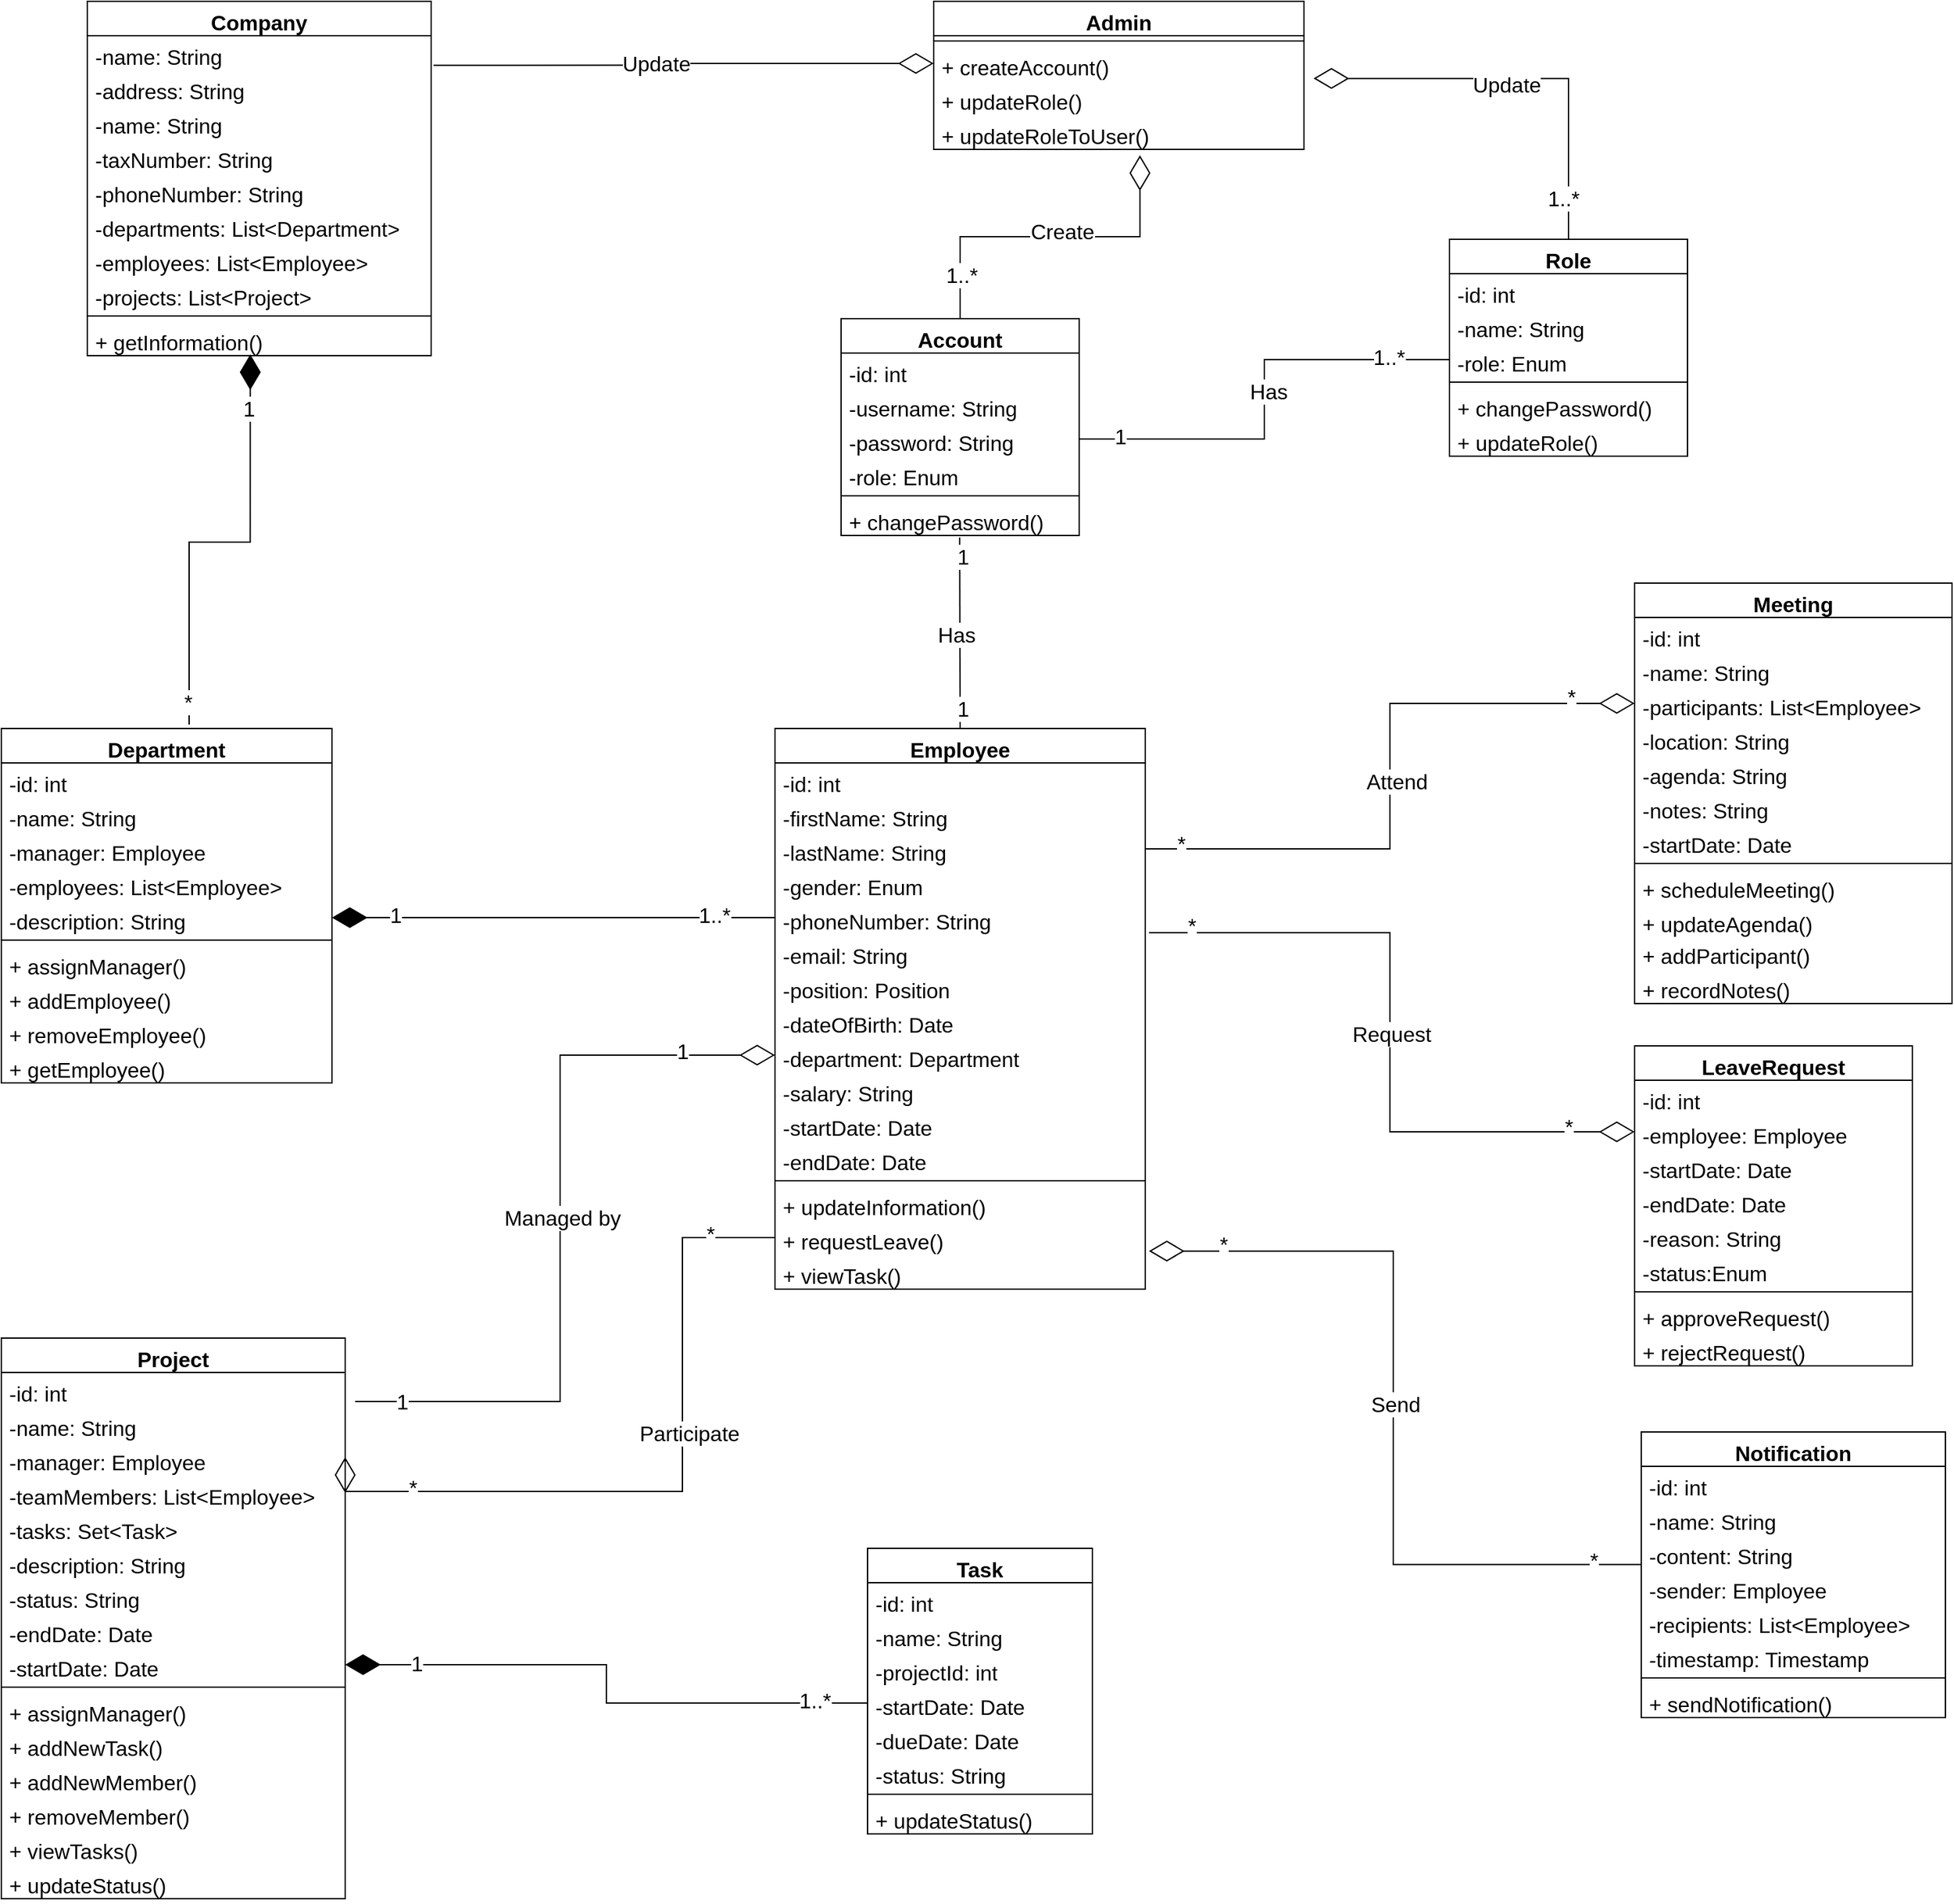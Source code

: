 <mxfile version="21.6.7" type="github">
  <diagram name="Page-1" id="ad52d381-51e7-2e0d-a935-2d0ddd2fd229">
    <mxGraphModel dx="1750" dy="3608" grid="1" gridSize="10" guides="1" tooltips="1" connect="1" arrows="1" fold="1" page="1" pageScale="1" pageWidth="1100" pageHeight="850" background="none" math="0" shadow="0">
      <root>
        <mxCell id="0" />
        <mxCell id="1" parent="0" />
        <mxCell id="5BiHEe_unOmntPOv5Vft-13" value="Company" style="swimlane;fontStyle=1;align=center;verticalAlign=top;childLayout=stackLayout;horizontal=1;startSize=26;horizontalStack=0;resizeParent=1;resizeParentMax=0;resizeLast=0;collapsible=1;marginBottom=0;whiteSpace=wrap;html=1;fontSize=16;" parent="1" vertex="1">
          <mxGeometry x="990" y="-1860" width="260" height="268" as="geometry" />
        </mxCell>
        <mxCell id="5BiHEe_unOmntPOv5Vft-18" value="-name: String" style="text;strokeColor=none;fillColor=none;align=left;verticalAlign=top;spacingLeft=4;spacingRight=4;overflow=hidden;rotatable=0;points=[[0,0.5],[1,0.5]];portConstraint=eastwest;whiteSpace=wrap;html=1;fontSize=16;" parent="5BiHEe_unOmntPOv5Vft-13" vertex="1">
          <mxGeometry y="26" width="260" height="26" as="geometry" />
        </mxCell>
        <mxCell id="5BiHEe_unOmntPOv5Vft-14" value="-address: String" style="text;strokeColor=none;fillColor=none;align=left;verticalAlign=top;spacingLeft=4;spacingRight=4;overflow=hidden;rotatable=0;points=[[0,0.5],[1,0.5]];portConstraint=eastwest;whiteSpace=wrap;html=1;fontSize=16;" parent="5BiHEe_unOmntPOv5Vft-13" vertex="1">
          <mxGeometry y="52" width="260" height="26" as="geometry" />
        </mxCell>
        <mxCell id="5BiHEe_unOmntPOv5Vft-17" value="-name: String" style="text;strokeColor=none;fillColor=none;align=left;verticalAlign=top;spacingLeft=4;spacingRight=4;overflow=hidden;rotatable=0;points=[[0,0.5],[1,0.5]];portConstraint=eastwest;whiteSpace=wrap;html=1;fontSize=16;" parent="5BiHEe_unOmntPOv5Vft-13" vertex="1">
          <mxGeometry y="78" width="260" height="26" as="geometry" />
        </mxCell>
        <mxCell id="5BiHEe_unOmntPOv5Vft-45" value="-taxNumber:&amp;nbsp;String" style="text;strokeColor=none;fillColor=none;align=left;verticalAlign=top;spacingLeft=4;spacingRight=4;overflow=hidden;rotatable=0;points=[[0,0.5],[1,0.5]];portConstraint=eastwest;whiteSpace=wrap;html=1;fontSize=16;" parent="5BiHEe_unOmntPOv5Vft-13" vertex="1">
          <mxGeometry y="104" width="260" height="26" as="geometry" />
        </mxCell>
        <mxCell id="5BiHEe_unOmntPOv5Vft-44" value="-phoneNumber: String" style="text;strokeColor=none;fillColor=none;align=left;verticalAlign=top;spacingLeft=4;spacingRight=4;overflow=hidden;rotatable=0;points=[[0,0.5],[1,0.5]];portConstraint=eastwest;whiteSpace=wrap;html=1;fontSize=16;" parent="5BiHEe_unOmntPOv5Vft-13" vertex="1">
          <mxGeometry y="130" width="260" height="26" as="geometry" />
        </mxCell>
        <mxCell id="5BiHEe_unOmntPOv5Vft-46" value="-departments: List&amp;lt;Department&amp;gt;" style="text;strokeColor=none;fillColor=none;align=left;verticalAlign=top;spacingLeft=4;spacingRight=4;overflow=hidden;rotatable=0;points=[[0,0.5],[1,0.5]];portConstraint=eastwest;whiteSpace=wrap;html=1;fontSize=16;" parent="5BiHEe_unOmntPOv5Vft-13" vertex="1">
          <mxGeometry y="156" width="260" height="26" as="geometry" />
        </mxCell>
        <mxCell id="5BiHEe_unOmntPOv5Vft-47" value="-employees: List&amp;lt;Employee&amp;gt;" style="text;strokeColor=none;fillColor=none;align=left;verticalAlign=top;spacingLeft=4;spacingRight=4;overflow=hidden;rotatable=0;points=[[0,0.5],[1,0.5]];portConstraint=eastwest;whiteSpace=wrap;html=1;fontSize=16;" parent="5BiHEe_unOmntPOv5Vft-13" vertex="1">
          <mxGeometry y="182" width="260" height="26" as="geometry" />
        </mxCell>
        <mxCell id="5BiHEe_unOmntPOv5Vft-152" value="-projects: List&amp;lt;Project&amp;gt;" style="text;strokeColor=none;fillColor=none;align=left;verticalAlign=top;spacingLeft=4;spacingRight=4;overflow=hidden;rotatable=0;points=[[0,0.5],[1,0.5]];portConstraint=eastwest;whiteSpace=wrap;html=1;fontSize=16;" parent="5BiHEe_unOmntPOv5Vft-13" vertex="1">
          <mxGeometry y="208" width="260" height="26" as="geometry" />
        </mxCell>
        <mxCell id="5BiHEe_unOmntPOv5Vft-15" value="" style="line;strokeWidth=1;fillColor=none;align=left;verticalAlign=middle;spacingTop=-1;spacingLeft=3;spacingRight=3;rotatable=0;labelPosition=right;points=[];portConstraint=eastwest;strokeColor=inherit;fontSize=16;" parent="5BiHEe_unOmntPOv5Vft-13" vertex="1">
          <mxGeometry y="234" width="260" height="8" as="geometry" />
        </mxCell>
        <mxCell id="5BiHEe_unOmntPOv5Vft-16" value="+ getInformation()" style="text;strokeColor=none;fillColor=none;align=left;verticalAlign=top;spacingLeft=4;spacingRight=4;overflow=hidden;rotatable=0;points=[[0,0.5],[1,0.5]];portConstraint=eastwest;whiteSpace=wrap;html=1;fontSize=16;" parent="5BiHEe_unOmntPOv5Vft-13" vertex="1">
          <mxGeometry y="242" width="260" height="26" as="geometry" />
        </mxCell>
        <mxCell id="5BiHEe_unOmntPOv5Vft-20" value="Account" style="swimlane;fontStyle=1;align=center;verticalAlign=top;childLayout=stackLayout;horizontal=1;startSize=26;horizontalStack=0;resizeParent=1;resizeParentMax=0;resizeLast=0;collapsible=1;marginBottom=0;whiteSpace=wrap;html=1;fontSize=16;" parent="1" vertex="1">
          <mxGeometry x="1560" y="-1620" width="180" height="164" as="geometry" />
        </mxCell>
        <mxCell id="5BiHEe_unOmntPOv5Vft-21" value="-id: int" style="text;strokeColor=none;fillColor=none;align=left;verticalAlign=top;spacingLeft=4;spacingRight=4;overflow=hidden;rotatable=0;points=[[0,0.5],[1,0.5]];portConstraint=eastwest;whiteSpace=wrap;html=1;fontSize=16;" parent="5BiHEe_unOmntPOv5Vft-20" vertex="1">
          <mxGeometry y="26" width="180" height="26" as="geometry" />
        </mxCell>
        <mxCell id="5BiHEe_unOmntPOv5Vft-22" value="-username: String" style="text;strokeColor=none;fillColor=none;align=left;verticalAlign=top;spacingLeft=4;spacingRight=4;overflow=hidden;rotatable=0;points=[[0,0.5],[1,0.5]];portConstraint=eastwest;whiteSpace=wrap;html=1;fontSize=16;" parent="5BiHEe_unOmntPOv5Vft-20" vertex="1">
          <mxGeometry y="52" width="180" height="26" as="geometry" />
        </mxCell>
        <mxCell id="5BiHEe_unOmntPOv5Vft-26" value="-password: String" style="text;strokeColor=none;fillColor=none;align=left;verticalAlign=top;spacingLeft=4;spacingRight=4;overflow=hidden;rotatable=0;points=[[0,0.5],[1,0.5]];portConstraint=eastwest;whiteSpace=wrap;html=1;fontSize=16;" parent="5BiHEe_unOmntPOv5Vft-20" vertex="1">
          <mxGeometry y="78" width="180" height="26" as="geometry" />
        </mxCell>
        <mxCell id="5BiHEe_unOmntPOv5Vft-69" value="-role: Enum" style="text;strokeColor=none;fillColor=none;align=left;verticalAlign=top;spacingLeft=4;spacingRight=4;overflow=hidden;rotatable=0;points=[[0,0.5],[1,0.5]];portConstraint=eastwest;whiteSpace=wrap;html=1;fontSize=16;" parent="5BiHEe_unOmntPOv5Vft-20" vertex="1">
          <mxGeometry y="104" width="180" height="26" as="geometry" />
        </mxCell>
        <mxCell id="5BiHEe_unOmntPOv5Vft-23" value="" style="line;strokeWidth=1;fillColor=none;align=left;verticalAlign=middle;spacingTop=-1;spacingLeft=3;spacingRight=3;rotatable=0;labelPosition=right;points=[];portConstraint=eastwest;strokeColor=inherit;fontSize=16;" parent="5BiHEe_unOmntPOv5Vft-20" vertex="1">
          <mxGeometry y="130" width="180" height="8" as="geometry" />
        </mxCell>
        <mxCell id="5BiHEe_unOmntPOv5Vft-24" value="+ changePassword()" style="text;strokeColor=none;fillColor=none;align=left;verticalAlign=top;spacingLeft=4;spacingRight=4;overflow=hidden;rotatable=0;points=[[0,0.5],[1,0.5]];portConstraint=eastwest;whiteSpace=wrap;html=1;fontSize=16;" parent="5BiHEe_unOmntPOv5Vft-20" vertex="1">
          <mxGeometry y="138" width="180" height="26" as="geometry" />
        </mxCell>
        <mxCell id="5BiHEe_unOmntPOv5Vft-27" value="Employee" style="swimlane;fontStyle=1;align=center;verticalAlign=top;childLayout=stackLayout;horizontal=1;startSize=26;horizontalStack=0;resizeParent=1;resizeParentMax=0;resizeLast=0;collapsible=1;marginBottom=0;whiteSpace=wrap;html=1;fontSize=16;" parent="1" vertex="1">
          <mxGeometry x="1510" y="-1310" width="280" height="424" as="geometry">
            <mxRectangle x="510" y="110" width="120" height="30" as="alternateBounds" />
          </mxGeometry>
        </mxCell>
        <mxCell id="5BiHEe_unOmntPOv5Vft-28" value="-id: int" style="text;strokeColor=none;fillColor=none;align=left;verticalAlign=top;spacingLeft=4;spacingRight=4;overflow=hidden;rotatable=0;points=[[0,0.5],[1,0.5]];portConstraint=eastwest;whiteSpace=wrap;html=1;fontSize=16;" parent="5BiHEe_unOmntPOv5Vft-27" vertex="1">
          <mxGeometry y="26" width="280" height="26" as="geometry" />
        </mxCell>
        <mxCell id="5BiHEe_unOmntPOv5Vft-29" value="-firstName: String" style="text;strokeColor=none;fillColor=none;align=left;verticalAlign=top;spacingLeft=4;spacingRight=4;overflow=hidden;rotatable=0;points=[[0,0.5],[1,0.5]];portConstraint=eastwest;whiteSpace=wrap;html=1;fontSize=16;" parent="5BiHEe_unOmntPOv5Vft-27" vertex="1">
          <mxGeometry y="52" width="280" height="26" as="geometry" />
        </mxCell>
        <mxCell id="5BiHEe_unOmntPOv5Vft-34" value="-lastName: String" style="text;strokeColor=none;fillColor=none;align=left;verticalAlign=top;spacingLeft=4;spacingRight=4;overflow=hidden;rotatable=0;points=[[0,0.5],[1,0.5]];portConstraint=eastwest;whiteSpace=wrap;html=1;fontSize=16;" parent="5BiHEe_unOmntPOv5Vft-27" vertex="1">
          <mxGeometry y="78" width="280" height="26" as="geometry" />
        </mxCell>
        <mxCell id="5BiHEe_unOmntPOv5Vft-43" value="-gender: Enum" style="text;strokeColor=none;fillColor=none;align=left;verticalAlign=top;spacingLeft=4;spacingRight=4;overflow=hidden;rotatable=0;points=[[0,0.5],[1,0.5]];portConstraint=eastwest;whiteSpace=wrap;html=1;fontSize=16;" parent="5BiHEe_unOmntPOv5Vft-27" vertex="1">
          <mxGeometry y="104" width="280" height="26" as="geometry" />
        </mxCell>
        <mxCell id="5BiHEe_unOmntPOv5Vft-36" value="-phoneNumber: String" style="text;strokeColor=none;fillColor=none;align=left;verticalAlign=top;spacingLeft=4;spacingRight=4;overflow=hidden;rotatable=0;points=[[0,0.5],[1,0.5]];portConstraint=eastwest;whiteSpace=wrap;html=1;fontSize=16;" parent="5BiHEe_unOmntPOv5Vft-27" vertex="1">
          <mxGeometry y="130" width="280" height="26" as="geometry" />
        </mxCell>
        <mxCell id="5BiHEe_unOmntPOv5Vft-30" value="-email: String" style="text;strokeColor=none;fillColor=none;align=left;verticalAlign=top;spacingLeft=4;spacingRight=4;overflow=hidden;rotatable=0;points=[[0,0.5],[1,0.5]];portConstraint=eastwest;whiteSpace=wrap;html=1;fontSize=16;" parent="5BiHEe_unOmntPOv5Vft-27" vertex="1">
          <mxGeometry y="156" width="280" height="26" as="geometry" />
        </mxCell>
        <mxCell id="5BiHEe_unOmntPOv5Vft-38" value="-position: Position" style="text;strokeColor=none;fillColor=none;align=left;verticalAlign=top;spacingLeft=4;spacingRight=4;overflow=hidden;rotatable=0;points=[[0,0.5],[1,0.5]];portConstraint=eastwest;whiteSpace=wrap;html=1;fontSize=16;" parent="5BiHEe_unOmntPOv5Vft-27" vertex="1">
          <mxGeometry y="182" width="280" height="26" as="geometry" />
        </mxCell>
        <mxCell id="5BiHEe_unOmntPOv5Vft-37" value="-dateOfBirth: Date" style="text;strokeColor=none;fillColor=none;align=left;verticalAlign=top;spacingLeft=4;spacingRight=4;overflow=hidden;rotatable=0;points=[[0,0.5],[1,0.5]];portConstraint=eastwest;whiteSpace=wrap;html=1;fontSize=16;" parent="5BiHEe_unOmntPOv5Vft-27" vertex="1">
          <mxGeometry y="208" width="280" height="26" as="geometry" />
        </mxCell>
        <mxCell id="5BiHEe_unOmntPOv5Vft-39" value="-department: Department" style="text;strokeColor=none;fillColor=none;align=left;verticalAlign=top;spacingLeft=4;spacingRight=4;overflow=hidden;rotatable=0;points=[[0,0.5],[1,0.5]];portConstraint=eastwest;whiteSpace=wrap;html=1;fontSize=16;" parent="5BiHEe_unOmntPOv5Vft-27" vertex="1">
          <mxGeometry y="234" width="280" height="26" as="geometry" />
        </mxCell>
        <mxCell id="5BiHEe_unOmntPOv5Vft-40" value="-salary: String" style="text;strokeColor=none;fillColor=none;align=left;verticalAlign=top;spacingLeft=4;spacingRight=4;overflow=hidden;rotatable=0;points=[[0,0.5],[1,0.5]];portConstraint=eastwest;whiteSpace=wrap;html=1;fontSize=16;" parent="5BiHEe_unOmntPOv5Vft-27" vertex="1">
          <mxGeometry y="260" width="280" height="26" as="geometry" />
        </mxCell>
        <mxCell id="5BiHEe_unOmntPOv5Vft-41" value="-startDate: Date" style="text;strokeColor=none;fillColor=none;align=left;verticalAlign=top;spacingLeft=4;spacingRight=4;overflow=hidden;rotatable=0;points=[[0,0.5],[1,0.5]];portConstraint=eastwest;whiteSpace=wrap;html=1;fontSize=16;" parent="5BiHEe_unOmntPOv5Vft-27" vertex="1">
          <mxGeometry y="286" width="280" height="26" as="geometry" />
        </mxCell>
        <mxCell id="5BiHEe_unOmntPOv5Vft-42" value="-endDate: Date" style="text;strokeColor=none;fillColor=none;align=left;verticalAlign=top;spacingLeft=4;spacingRight=4;overflow=hidden;rotatable=0;points=[[0,0.5],[1,0.5]];portConstraint=eastwest;whiteSpace=wrap;html=1;fontSize=16;" parent="5BiHEe_unOmntPOv5Vft-27" vertex="1">
          <mxGeometry y="312" width="280" height="26" as="geometry" />
        </mxCell>
        <mxCell id="5BiHEe_unOmntPOv5Vft-31" value="" style="line;strokeWidth=1;fillColor=none;align=left;verticalAlign=middle;spacingTop=-1;spacingLeft=3;spacingRight=3;rotatable=0;labelPosition=right;points=[];portConstraint=eastwest;strokeColor=inherit;fontSize=16;" parent="5BiHEe_unOmntPOv5Vft-27" vertex="1">
          <mxGeometry y="338" width="280" height="8" as="geometry" />
        </mxCell>
        <mxCell id="5BiHEe_unOmntPOv5Vft-32" value="+ updateInformation()" style="text;strokeColor=none;fillColor=none;align=left;verticalAlign=top;spacingLeft=4;spacingRight=4;overflow=hidden;rotatable=0;points=[[0,0.5],[1,0.5]];portConstraint=eastwest;whiteSpace=wrap;html=1;fontSize=16;" parent="5BiHEe_unOmntPOv5Vft-27" vertex="1">
          <mxGeometry y="346" width="280" height="26" as="geometry" />
        </mxCell>
        <mxCell id="5BiHEe_unOmntPOv5Vft-148" value="+ requestLeave()" style="text;strokeColor=none;fillColor=none;align=left;verticalAlign=top;spacingLeft=4;spacingRight=4;overflow=hidden;rotatable=0;points=[[0,0.5],[1,0.5]];portConstraint=eastwest;whiteSpace=wrap;html=1;fontSize=16;" parent="5BiHEe_unOmntPOv5Vft-27" vertex="1">
          <mxGeometry y="372" width="280" height="26" as="geometry" />
        </mxCell>
        <mxCell id="5BiHEe_unOmntPOv5Vft-157" value="+ viewTask()" style="text;strokeColor=none;fillColor=none;align=left;verticalAlign=top;spacingLeft=4;spacingRight=4;overflow=hidden;rotatable=0;points=[[0,0.5],[1,0.5]];portConstraint=eastwest;whiteSpace=wrap;html=1;fontSize=16;" parent="5BiHEe_unOmntPOv5Vft-27" vertex="1">
          <mxGeometry y="398" width="280" height="26" as="geometry" />
        </mxCell>
        <mxCell id="5BiHEe_unOmntPOv5Vft-58" value="Department" style="swimlane;fontStyle=1;align=center;verticalAlign=top;childLayout=stackLayout;horizontal=1;startSize=26;horizontalStack=0;resizeParent=1;resizeParentMax=0;resizeLast=0;collapsible=1;marginBottom=0;whiteSpace=wrap;html=1;fontSize=16;" parent="1" vertex="1">
          <mxGeometry x="925" y="-1310" width="250" height="268" as="geometry" />
        </mxCell>
        <mxCell id="5BiHEe_unOmntPOv5Vft-68" value="-id: int" style="text;strokeColor=none;fillColor=none;align=left;verticalAlign=top;spacingLeft=4;spacingRight=4;overflow=hidden;rotatable=0;points=[[0,0.5],[1,0.5]];portConstraint=eastwest;whiteSpace=wrap;html=1;fontSize=16;" parent="5BiHEe_unOmntPOv5Vft-58" vertex="1">
          <mxGeometry y="26" width="250" height="26" as="geometry" />
        </mxCell>
        <mxCell id="5BiHEe_unOmntPOv5Vft-59" value="-name: String" style="text;strokeColor=none;fillColor=none;align=left;verticalAlign=top;spacingLeft=4;spacingRight=4;overflow=hidden;rotatable=0;points=[[0,0.5],[1,0.5]];portConstraint=eastwest;whiteSpace=wrap;html=1;fontSize=16;" parent="5BiHEe_unOmntPOv5Vft-58" vertex="1">
          <mxGeometry y="52" width="250" height="26" as="geometry" />
        </mxCell>
        <mxCell id="5BiHEe_unOmntPOv5Vft-60" value="-manager: Employee" style="text;strokeColor=none;fillColor=none;align=left;verticalAlign=top;spacingLeft=4;spacingRight=4;overflow=hidden;rotatable=0;points=[[0,0.5],[1,0.5]];portConstraint=eastwest;whiteSpace=wrap;html=1;fontSize=16;" parent="5BiHEe_unOmntPOv5Vft-58" vertex="1">
          <mxGeometry y="78" width="250" height="26" as="geometry" />
        </mxCell>
        <mxCell id="5BiHEe_unOmntPOv5Vft-61" value="-employees: List&amp;lt;Employee&amp;gt;" style="text;strokeColor=none;fillColor=none;align=left;verticalAlign=top;spacingLeft=4;spacingRight=4;overflow=hidden;rotatable=0;points=[[0,0.5],[1,0.5]];portConstraint=eastwest;whiteSpace=wrap;html=1;fontSize=16;" parent="5BiHEe_unOmntPOv5Vft-58" vertex="1">
          <mxGeometry y="104" width="250" height="26" as="geometry" />
        </mxCell>
        <mxCell id="5BiHEe_unOmntPOv5Vft-64" value="-description: String" style="text;strokeColor=none;fillColor=none;align=left;verticalAlign=top;spacingLeft=4;spacingRight=4;overflow=hidden;rotatable=0;points=[[0,0.5],[1,0.5]];portConstraint=eastwest;whiteSpace=wrap;html=1;fontSize=16;" parent="5BiHEe_unOmntPOv5Vft-58" vertex="1">
          <mxGeometry y="130" width="250" height="26" as="geometry" />
        </mxCell>
        <mxCell id="5BiHEe_unOmntPOv5Vft-66" value="" style="line;strokeWidth=1;fillColor=none;align=left;verticalAlign=middle;spacingTop=-1;spacingLeft=3;spacingRight=3;rotatable=0;labelPosition=right;points=[];portConstraint=eastwest;strokeColor=inherit;fontSize=16;" parent="5BiHEe_unOmntPOv5Vft-58" vertex="1">
          <mxGeometry y="156" width="250" height="8" as="geometry" />
        </mxCell>
        <mxCell id="5BiHEe_unOmntPOv5Vft-156" value="+&amp;nbsp;assignManager()" style="text;strokeColor=none;fillColor=none;align=left;verticalAlign=top;spacingLeft=4;spacingRight=4;overflow=hidden;rotatable=0;points=[[0,0.5],[1,0.5]];portConstraint=eastwest;whiteSpace=wrap;html=1;fontSize=16;" parent="5BiHEe_unOmntPOv5Vft-58" vertex="1">
          <mxGeometry y="164" width="250" height="26" as="geometry" />
        </mxCell>
        <mxCell id="5BiHEe_unOmntPOv5Vft-67" value="+ addEmployee()" style="text;strokeColor=none;fillColor=none;align=left;verticalAlign=top;spacingLeft=4;spacingRight=4;overflow=hidden;rotatable=0;points=[[0,0.5],[1,0.5]];portConstraint=eastwest;whiteSpace=wrap;html=1;fontSize=16;" parent="5BiHEe_unOmntPOv5Vft-58" vertex="1">
          <mxGeometry y="190" width="250" height="26" as="geometry" />
        </mxCell>
        <mxCell id="5BiHEe_unOmntPOv5Vft-150" value="+ removeEmployee()" style="text;strokeColor=none;fillColor=none;align=left;verticalAlign=top;spacingLeft=4;spacingRight=4;overflow=hidden;rotatable=0;points=[[0,0.5],[1,0.5]];portConstraint=eastwest;whiteSpace=wrap;html=1;fontSize=16;" parent="5BiHEe_unOmntPOv5Vft-58" vertex="1">
          <mxGeometry y="216" width="250" height="26" as="geometry" />
        </mxCell>
        <mxCell id="5BiHEe_unOmntPOv5Vft-151" value="+ getEmployee()" style="text;strokeColor=none;fillColor=none;align=left;verticalAlign=top;spacingLeft=4;spacingRight=4;overflow=hidden;rotatable=0;points=[[0,0.5],[1,0.5]];portConstraint=eastwest;whiteSpace=wrap;html=1;fontSize=16;" parent="5BiHEe_unOmntPOv5Vft-58" vertex="1">
          <mxGeometry y="242" width="250" height="26" as="geometry" />
        </mxCell>
        <mxCell id="5BiHEe_unOmntPOv5Vft-87" value="Project" style="swimlane;fontStyle=1;align=center;verticalAlign=top;childLayout=stackLayout;horizontal=1;startSize=26;horizontalStack=0;resizeParent=1;resizeParentMax=0;resizeLast=0;collapsible=1;marginBottom=0;whiteSpace=wrap;html=1;fontSize=16;" parent="1" vertex="1">
          <mxGeometry x="925" y="-849" width="260" height="424" as="geometry" />
        </mxCell>
        <mxCell id="5BiHEe_unOmntPOv5Vft-88" value="-id: int" style="text;strokeColor=none;fillColor=none;align=left;verticalAlign=top;spacingLeft=4;spacingRight=4;overflow=hidden;rotatable=0;points=[[0,0.5],[1,0.5]];portConstraint=eastwest;whiteSpace=wrap;html=1;fontSize=16;" parent="5BiHEe_unOmntPOv5Vft-87" vertex="1">
          <mxGeometry y="26" width="260" height="26" as="geometry" />
        </mxCell>
        <mxCell id="5BiHEe_unOmntPOv5Vft-89" value="-name: String" style="text;strokeColor=none;fillColor=none;align=left;verticalAlign=top;spacingLeft=4;spacingRight=4;overflow=hidden;rotatable=0;points=[[0,0.5],[1,0.5]];portConstraint=eastwest;whiteSpace=wrap;html=1;fontSize=16;" parent="5BiHEe_unOmntPOv5Vft-87" vertex="1">
          <mxGeometry y="52" width="260" height="26" as="geometry" />
        </mxCell>
        <mxCell id="5BiHEe_unOmntPOv5Vft-90" value="-manager: Employee" style="text;strokeColor=none;fillColor=none;align=left;verticalAlign=top;spacingLeft=4;spacingRight=4;overflow=hidden;rotatable=0;points=[[0,0.5],[1,0.5]];portConstraint=eastwest;whiteSpace=wrap;html=1;fontSize=16;" parent="5BiHEe_unOmntPOv5Vft-87" vertex="1">
          <mxGeometry y="78" width="260" height="26" as="geometry" />
        </mxCell>
        <mxCell id="5BiHEe_unOmntPOv5Vft-91" value="-teamMembers: List&amp;lt;Employee&amp;gt;" style="text;strokeColor=none;fillColor=none;align=left;verticalAlign=top;spacingLeft=4;spacingRight=4;overflow=hidden;rotatable=0;points=[[0,0.5],[1,0.5]];portConstraint=eastwest;whiteSpace=wrap;html=1;fontSize=16;" parent="5BiHEe_unOmntPOv5Vft-87" vertex="1">
          <mxGeometry y="104" width="260" height="26" as="geometry" />
        </mxCell>
        <mxCell id="5BiHEe_unOmntPOv5Vft-110" value="-tasks: Set&amp;lt;Task&amp;gt;" style="text;strokeColor=none;fillColor=none;align=left;verticalAlign=top;spacingLeft=4;spacingRight=4;overflow=hidden;rotatable=0;points=[[0,0.5],[1,0.5]];portConstraint=eastwest;whiteSpace=wrap;html=1;fontSize=16;" parent="5BiHEe_unOmntPOv5Vft-87" vertex="1">
          <mxGeometry y="130" width="260" height="26" as="geometry" />
        </mxCell>
        <mxCell id="5BiHEe_unOmntPOv5Vft-92" value="-description: String" style="text;strokeColor=none;fillColor=none;align=left;verticalAlign=top;spacingLeft=4;spacingRight=4;overflow=hidden;rotatable=0;points=[[0,0.5],[1,0.5]];portConstraint=eastwest;whiteSpace=wrap;html=1;fontSize=16;" parent="5BiHEe_unOmntPOv5Vft-87" vertex="1">
          <mxGeometry y="156" width="260" height="26" as="geometry" />
        </mxCell>
        <mxCell id="5BiHEe_unOmntPOv5Vft-112" value="-status: String" style="text;strokeColor=none;fillColor=none;align=left;verticalAlign=top;spacingLeft=4;spacingRight=4;overflow=hidden;rotatable=0;points=[[0,0.5],[1,0.5]];portConstraint=eastwest;whiteSpace=wrap;html=1;fontSize=16;" parent="5BiHEe_unOmntPOv5Vft-87" vertex="1">
          <mxGeometry y="182" width="260" height="26" as="geometry" />
        </mxCell>
        <mxCell id="5BiHEe_unOmntPOv5Vft-98" value="-endDate: Date" style="text;strokeColor=none;fillColor=none;align=left;verticalAlign=top;spacingLeft=4;spacingRight=4;overflow=hidden;rotatable=0;points=[[0,0.5],[1,0.5]];portConstraint=eastwest;whiteSpace=wrap;html=1;fontSize=16;" parent="5BiHEe_unOmntPOv5Vft-87" vertex="1">
          <mxGeometry y="208" width="260" height="26" as="geometry" />
        </mxCell>
        <mxCell id="5BiHEe_unOmntPOv5Vft-97" value="-startDate: Date" style="text;strokeColor=none;fillColor=none;align=left;verticalAlign=top;spacingLeft=4;spacingRight=4;overflow=hidden;rotatable=0;points=[[0,0.5],[1,0.5]];portConstraint=eastwest;whiteSpace=wrap;html=1;fontSize=16;" parent="5BiHEe_unOmntPOv5Vft-87" vertex="1">
          <mxGeometry y="234" width="260" height="26" as="geometry" />
        </mxCell>
        <mxCell id="5BiHEe_unOmntPOv5Vft-93" value="" style="line;strokeWidth=1;fillColor=none;align=left;verticalAlign=middle;spacingTop=-1;spacingLeft=3;spacingRight=3;rotatable=0;labelPosition=right;points=[];portConstraint=eastwest;strokeColor=inherit;fontSize=16;" parent="5BiHEe_unOmntPOv5Vft-87" vertex="1">
          <mxGeometry y="260" width="260" height="8" as="geometry" />
        </mxCell>
        <mxCell id="5BiHEe_unOmntPOv5Vft-163" value="+&amp;nbsp;assignManager()" style="text;strokeColor=none;fillColor=none;align=left;verticalAlign=top;spacingLeft=4;spacingRight=4;overflow=hidden;rotatable=0;points=[[0,0.5],[1,0.5]];portConstraint=eastwest;whiteSpace=wrap;html=1;fontSize=16;" parent="5BiHEe_unOmntPOv5Vft-87" vertex="1">
          <mxGeometry y="268" width="260" height="26" as="geometry" />
        </mxCell>
        <mxCell id="5BiHEe_unOmntPOv5Vft-153" value="+ addNewTask()" style="text;strokeColor=none;fillColor=none;align=left;verticalAlign=top;spacingLeft=4;spacingRight=4;overflow=hidden;rotatable=0;points=[[0,0.5],[1,0.5]];portConstraint=eastwest;whiteSpace=wrap;html=1;fontSize=16;" parent="5BiHEe_unOmntPOv5Vft-87" vertex="1">
          <mxGeometry y="294" width="260" height="26" as="geometry" />
        </mxCell>
        <mxCell id="5BiHEe_unOmntPOv5Vft-154" value="+ addNewMember()" style="text;strokeColor=none;fillColor=none;align=left;verticalAlign=top;spacingLeft=4;spacingRight=4;overflow=hidden;rotatable=0;points=[[0,0.5],[1,0.5]];portConstraint=eastwest;whiteSpace=wrap;html=1;fontSize=16;" parent="5BiHEe_unOmntPOv5Vft-87" vertex="1">
          <mxGeometry y="320" width="260" height="26" as="geometry" />
        </mxCell>
        <mxCell id="5BiHEe_unOmntPOv5Vft-155" value="+ removeMember()" style="text;strokeColor=none;fillColor=none;align=left;verticalAlign=top;spacingLeft=4;spacingRight=4;overflow=hidden;rotatable=0;points=[[0,0.5],[1,0.5]];portConstraint=eastwest;whiteSpace=wrap;html=1;fontSize=16;" parent="5BiHEe_unOmntPOv5Vft-87" vertex="1">
          <mxGeometry y="346" width="260" height="26" as="geometry" />
        </mxCell>
        <mxCell id="5BiHEe_unOmntPOv5Vft-168" value="+ viewTasks()" style="text;strokeColor=none;fillColor=none;align=left;verticalAlign=top;spacingLeft=4;spacingRight=4;overflow=hidden;rotatable=0;points=[[0,0.5],[1,0.5]];portConstraint=eastwest;whiteSpace=wrap;html=1;fontSize=16;" parent="5BiHEe_unOmntPOv5Vft-87" vertex="1">
          <mxGeometry y="372" width="260" height="26" as="geometry" />
        </mxCell>
        <mxCell id="5BiHEe_unOmntPOv5Vft-94" value="+ updateStatus()" style="text;strokeColor=none;fillColor=none;align=left;verticalAlign=top;spacingLeft=4;spacingRight=4;overflow=hidden;rotatable=0;points=[[0,0.5],[1,0.5]];portConstraint=eastwest;whiteSpace=wrap;html=1;fontSize=16;" parent="5BiHEe_unOmntPOv5Vft-87" vertex="1">
          <mxGeometry y="398" width="260" height="26" as="geometry" />
        </mxCell>
        <mxCell id="5BiHEe_unOmntPOv5Vft-99" value="Task" style="swimlane;fontStyle=1;align=center;verticalAlign=top;childLayout=stackLayout;horizontal=1;startSize=26;horizontalStack=0;resizeParent=1;resizeParentMax=0;resizeLast=0;collapsible=1;marginBottom=0;whiteSpace=wrap;html=1;fontSize=16;" parent="1" vertex="1">
          <mxGeometry x="1580" y="-690" width="170" height="216" as="geometry" />
        </mxCell>
        <mxCell id="5BiHEe_unOmntPOv5Vft-100" value="-id: int" style="text;strokeColor=none;fillColor=none;align=left;verticalAlign=top;spacingLeft=4;spacingRight=4;overflow=hidden;rotatable=0;points=[[0,0.5],[1,0.5]];portConstraint=eastwest;whiteSpace=wrap;html=1;fontSize=16;" parent="5BiHEe_unOmntPOv5Vft-99" vertex="1">
          <mxGeometry y="26" width="170" height="26" as="geometry" />
        </mxCell>
        <mxCell id="5BiHEe_unOmntPOv5Vft-101" value="-name: String" style="text;strokeColor=none;fillColor=none;align=left;verticalAlign=top;spacingLeft=4;spacingRight=4;overflow=hidden;rotatable=0;points=[[0,0.5],[1,0.5]];portConstraint=eastwest;whiteSpace=wrap;html=1;fontSize=16;" parent="5BiHEe_unOmntPOv5Vft-99" vertex="1">
          <mxGeometry y="52" width="170" height="26" as="geometry" />
        </mxCell>
        <mxCell id="5BiHEe_unOmntPOv5Vft-111" value="-projectId: int" style="text;strokeColor=none;fillColor=none;align=left;verticalAlign=top;spacingLeft=4;spacingRight=4;overflow=hidden;rotatable=0;points=[[0,0.5],[1,0.5]];portConstraint=eastwest;whiteSpace=wrap;html=1;fontSize=16;" parent="5BiHEe_unOmntPOv5Vft-99" vertex="1">
          <mxGeometry y="78" width="170" height="26" as="geometry" />
        </mxCell>
        <mxCell id="5BiHEe_unOmntPOv5Vft-106" value="-startDate: Date" style="text;strokeColor=none;fillColor=none;align=left;verticalAlign=top;spacingLeft=4;spacingRight=4;overflow=hidden;rotatable=0;points=[[0,0.5],[1,0.5]];portConstraint=eastwest;whiteSpace=wrap;html=1;fontSize=16;" parent="5BiHEe_unOmntPOv5Vft-99" vertex="1">
          <mxGeometry y="104" width="170" height="26" as="geometry" />
        </mxCell>
        <mxCell id="5BiHEe_unOmntPOv5Vft-105" value="-dueDate: Date" style="text;strokeColor=none;fillColor=none;align=left;verticalAlign=top;spacingLeft=4;spacingRight=4;overflow=hidden;rotatable=0;points=[[0,0.5],[1,0.5]];portConstraint=eastwest;whiteSpace=wrap;html=1;fontSize=16;" parent="5BiHEe_unOmntPOv5Vft-99" vertex="1">
          <mxGeometry y="130" width="170" height="26" as="geometry" />
        </mxCell>
        <mxCell id="5BiHEe_unOmntPOv5Vft-113" value="-status: String" style="text;strokeColor=none;fillColor=none;align=left;verticalAlign=top;spacingLeft=4;spacingRight=4;overflow=hidden;rotatable=0;points=[[0,0.5],[1,0.5]];portConstraint=eastwest;whiteSpace=wrap;html=1;fontSize=16;" parent="5BiHEe_unOmntPOv5Vft-99" vertex="1">
          <mxGeometry y="156" width="170" height="26" as="geometry" />
        </mxCell>
        <mxCell id="5BiHEe_unOmntPOv5Vft-107" value="" style="line;strokeWidth=1;fillColor=none;align=left;verticalAlign=middle;spacingTop=-1;spacingLeft=3;spacingRight=3;rotatable=0;labelPosition=right;points=[];portConstraint=eastwest;strokeColor=inherit;fontSize=16;" parent="5BiHEe_unOmntPOv5Vft-99" vertex="1">
          <mxGeometry y="182" width="170" height="8" as="geometry" />
        </mxCell>
        <mxCell id="5BiHEe_unOmntPOv5Vft-108" value="+ updateStatus()" style="text;strokeColor=none;fillColor=none;align=left;verticalAlign=top;spacingLeft=4;spacingRight=4;overflow=hidden;rotatable=0;points=[[0,0.5],[1,0.5]];portConstraint=eastwest;whiteSpace=wrap;html=1;fontSize=16;" parent="5BiHEe_unOmntPOv5Vft-99" vertex="1">
          <mxGeometry y="190" width="170" height="26" as="geometry" />
        </mxCell>
        <mxCell id="5BiHEe_unOmntPOv5Vft-115" value="Meeting" style="swimlane;fontStyle=1;align=center;verticalAlign=top;childLayout=stackLayout;horizontal=1;startSize=26;horizontalStack=0;resizeParent=1;resizeParentMax=0;resizeLast=0;collapsible=1;marginBottom=0;whiteSpace=wrap;html=1;fontSize=16;" parent="1" vertex="1">
          <mxGeometry x="2160" y="-1420" width="240" height="318" as="geometry" />
        </mxCell>
        <mxCell id="5BiHEe_unOmntPOv5Vft-116" value="-id: int" style="text;strokeColor=none;fillColor=none;align=left;verticalAlign=top;spacingLeft=4;spacingRight=4;overflow=hidden;rotatable=0;points=[[0,0.5],[1,0.5]];portConstraint=eastwest;whiteSpace=wrap;html=1;fontSize=16;" parent="5BiHEe_unOmntPOv5Vft-115" vertex="1">
          <mxGeometry y="26" width="240" height="26" as="geometry" />
        </mxCell>
        <mxCell id="5BiHEe_unOmntPOv5Vft-117" value="-name: String" style="text;strokeColor=none;fillColor=none;align=left;verticalAlign=top;spacingLeft=4;spacingRight=4;overflow=hidden;rotatable=0;points=[[0,0.5],[1,0.5]];portConstraint=eastwest;whiteSpace=wrap;html=1;fontSize=16;" parent="5BiHEe_unOmntPOv5Vft-115" vertex="1">
          <mxGeometry y="52" width="240" height="26" as="geometry" />
        </mxCell>
        <mxCell id="5BiHEe_unOmntPOv5Vft-118" value="-participants: List&amp;lt;Employee&amp;gt;" style="text;strokeColor=none;fillColor=none;align=left;verticalAlign=top;spacingLeft=4;spacingRight=4;overflow=hidden;rotatable=0;points=[[0,0.5],[1,0.5]];portConstraint=eastwest;whiteSpace=wrap;html=1;fontSize=16;" parent="5BiHEe_unOmntPOv5Vft-115" vertex="1">
          <mxGeometry y="78" width="240" height="26" as="geometry" />
        </mxCell>
        <mxCell id="5BiHEe_unOmntPOv5Vft-120" value="-location: String" style="text;strokeColor=none;fillColor=none;align=left;verticalAlign=top;spacingLeft=4;spacingRight=4;overflow=hidden;rotatable=0;points=[[0,0.5],[1,0.5]];portConstraint=eastwest;whiteSpace=wrap;html=1;fontSize=16;" parent="5BiHEe_unOmntPOv5Vft-115" vertex="1">
          <mxGeometry y="104" width="240" height="26" as="geometry" />
        </mxCell>
        <mxCell id="5BiHEe_unOmntPOv5Vft-121" value="-agenda: String" style="text;strokeColor=none;fillColor=none;align=left;verticalAlign=top;spacingLeft=4;spacingRight=4;overflow=hidden;rotatable=0;points=[[0,0.5],[1,0.5]];portConstraint=eastwest;whiteSpace=wrap;html=1;fontSize=16;" parent="5BiHEe_unOmntPOv5Vft-115" vertex="1">
          <mxGeometry y="130" width="240" height="26" as="geometry" />
        </mxCell>
        <mxCell id="5BiHEe_unOmntPOv5Vft-122" value="-notes: String" style="text;strokeColor=none;fillColor=none;align=left;verticalAlign=top;spacingLeft=4;spacingRight=4;overflow=hidden;rotatable=0;points=[[0,0.5],[1,0.5]];portConstraint=eastwest;whiteSpace=wrap;html=1;fontSize=16;" parent="5BiHEe_unOmntPOv5Vft-115" vertex="1">
          <mxGeometry y="156" width="240" height="26" as="geometry" />
        </mxCell>
        <mxCell id="5BiHEe_unOmntPOv5Vft-124" value="-startDate: Date" style="text;strokeColor=none;fillColor=none;align=left;verticalAlign=top;spacingLeft=4;spacingRight=4;overflow=hidden;rotatable=0;points=[[0,0.5],[1,0.5]];portConstraint=eastwest;whiteSpace=wrap;html=1;fontSize=16;" parent="5BiHEe_unOmntPOv5Vft-115" vertex="1">
          <mxGeometry y="182" width="240" height="26" as="geometry" />
        </mxCell>
        <mxCell id="5BiHEe_unOmntPOv5Vft-125" value="" style="line;strokeWidth=1;fillColor=none;align=left;verticalAlign=middle;spacingTop=-1;spacingLeft=3;spacingRight=3;rotatable=0;labelPosition=right;points=[];portConstraint=eastwest;strokeColor=inherit;fontSize=16;" parent="5BiHEe_unOmntPOv5Vft-115" vertex="1">
          <mxGeometry y="208" width="240" height="8" as="geometry" />
        </mxCell>
        <mxCell id="5BiHEe_unOmntPOv5Vft-165" value="+ scheduleMeeting()" style="text;strokeColor=none;fillColor=none;align=left;verticalAlign=top;spacingLeft=4;spacingRight=4;overflow=hidden;rotatable=0;points=[[0,0.5],[1,0.5]];portConstraint=eastwest;whiteSpace=wrap;html=1;fontSize=16;" parent="5BiHEe_unOmntPOv5Vft-115" vertex="1">
          <mxGeometry y="216" width="240" height="26" as="geometry" />
        </mxCell>
        <mxCell id="5BiHEe_unOmntPOv5Vft-126" value="+ updateAgenda()" style="text;strokeColor=none;fillColor=none;align=left;verticalAlign=top;spacingLeft=4;spacingRight=4;overflow=hidden;rotatable=0;points=[[0,0.5],[1,0.5]];portConstraint=eastwest;whiteSpace=wrap;html=1;fontSize=16;" parent="5BiHEe_unOmntPOv5Vft-115" vertex="1">
          <mxGeometry y="242" width="240" height="24" as="geometry" />
        </mxCell>
        <mxCell id="5BiHEe_unOmntPOv5Vft-166" value="+ addParticipant()" style="text;strokeColor=none;fillColor=none;align=left;verticalAlign=top;spacingLeft=4;spacingRight=4;overflow=hidden;rotatable=0;points=[[0,0.5],[1,0.5]];portConstraint=eastwest;whiteSpace=wrap;html=1;fontSize=16;" parent="5BiHEe_unOmntPOv5Vft-115" vertex="1">
          <mxGeometry y="266" width="240" height="26" as="geometry" />
        </mxCell>
        <mxCell id="5BiHEe_unOmntPOv5Vft-167" value="+ recordNotes()" style="text;strokeColor=none;fillColor=none;align=left;verticalAlign=top;spacingLeft=4;spacingRight=4;overflow=hidden;rotatable=0;points=[[0,0.5],[1,0.5]];portConstraint=eastwest;whiteSpace=wrap;html=1;fontSize=16;" parent="5BiHEe_unOmntPOv5Vft-115" vertex="1">
          <mxGeometry y="292" width="240" height="26" as="geometry" />
        </mxCell>
        <mxCell id="5BiHEe_unOmntPOv5Vft-127" value="Notification" style="swimlane;fontStyle=1;align=center;verticalAlign=top;childLayout=stackLayout;horizontal=1;startSize=26;horizontalStack=0;resizeParent=1;resizeParentMax=0;resizeLast=0;collapsible=1;marginBottom=0;whiteSpace=wrap;html=1;fontSize=16;" parent="1" vertex="1">
          <mxGeometry x="2165" y="-778" width="230" height="216" as="geometry" />
        </mxCell>
        <mxCell id="5BiHEe_unOmntPOv5Vft-128" value="-id: int" style="text;strokeColor=none;fillColor=none;align=left;verticalAlign=top;spacingLeft=4;spacingRight=4;overflow=hidden;rotatable=0;points=[[0,0.5],[1,0.5]];portConstraint=eastwest;whiteSpace=wrap;html=1;fontSize=16;" parent="5BiHEe_unOmntPOv5Vft-127" vertex="1">
          <mxGeometry y="26" width="230" height="26" as="geometry" />
        </mxCell>
        <mxCell id="5BiHEe_unOmntPOv5Vft-129" value="-name: String" style="text;strokeColor=none;fillColor=none;align=left;verticalAlign=top;spacingLeft=4;spacingRight=4;overflow=hidden;rotatable=0;points=[[0,0.5],[1,0.5]];portConstraint=eastwest;whiteSpace=wrap;html=1;fontSize=16;" parent="5BiHEe_unOmntPOv5Vft-127" vertex="1">
          <mxGeometry y="52" width="230" height="26" as="geometry" />
        </mxCell>
        <mxCell id="5BiHEe_unOmntPOv5Vft-130" value="-content: String" style="text;strokeColor=none;fillColor=none;align=left;verticalAlign=top;spacingLeft=4;spacingRight=4;overflow=hidden;rotatable=0;points=[[0,0.5],[1,0.5]];portConstraint=eastwest;whiteSpace=wrap;html=1;fontSize=16;" parent="5BiHEe_unOmntPOv5Vft-127" vertex="1">
          <mxGeometry y="78" width="230" height="26" as="geometry" />
        </mxCell>
        <mxCell id="5BiHEe_unOmntPOv5Vft-131" value="-sender: Employee" style="text;strokeColor=none;fillColor=none;align=left;verticalAlign=top;spacingLeft=4;spacingRight=4;overflow=hidden;rotatable=0;points=[[0,0.5],[1,0.5]];portConstraint=eastwest;whiteSpace=wrap;html=1;fontSize=16;" parent="5BiHEe_unOmntPOv5Vft-127" vertex="1">
          <mxGeometry y="104" width="230" height="26" as="geometry" />
        </mxCell>
        <mxCell id="5BiHEe_unOmntPOv5Vft-132" value="-recipients: List&amp;lt;Employee&amp;gt;" style="text;strokeColor=none;fillColor=none;align=left;verticalAlign=top;spacingLeft=4;spacingRight=4;overflow=hidden;rotatable=0;points=[[0,0.5],[1,0.5]];portConstraint=eastwest;whiteSpace=wrap;html=1;fontSize=16;" parent="5BiHEe_unOmntPOv5Vft-127" vertex="1">
          <mxGeometry y="130" width="230" height="26" as="geometry" />
        </mxCell>
        <mxCell id="5BiHEe_unOmntPOv5Vft-133" value="-timestamp: Timestamp" style="text;strokeColor=none;fillColor=none;align=left;verticalAlign=top;spacingLeft=4;spacingRight=4;overflow=hidden;rotatable=0;points=[[0,0.5],[1,0.5]];portConstraint=eastwest;whiteSpace=wrap;html=1;fontSize=16;" parent="5BiHEe_unOmntPOv5Vft-127" vertex="1">
          <mxGeometry y="156" width="230" height="26" as="geometry" />
        </mxCell>
        <mxCell id="5BiHEe_unOmntPOv5Vft-135" value="" style="line;strokeWidth=1;fillColor=none;align=left;verticalAlign=middle;spacingTop=-1;spacingLeft=3;spacingRight=3;rotatable=0;labelPosition=right;points=[];portConstraint=eastwest;strokeColor=inherit;fontSize=16;" parent="5BiHEe_unOmntPOv5Vft-127" vertex="1">
          <mxGeometry y="182" width="230" height="8" as="geometry" />
        </mxCell>
        <mxCell id="5BiHEe_unOmntPOv5Vft-136" value="+ sendNotification()" style="text;strokeColor=none;fillColor=none;align=left;verticalAlign=top;spacingLeft=4;spacingRight=4;overflow=hidden;rotatable=0;points=[[0,0.5],[1,0.5]];portConstraint=eastwest;whiteSpace=wrap;html=1;fontSize=16;" parent="5BiHEe_unOmntPOv5Vft-127" vertex="1">
          <mxGeometry y="190" width="230" height="26" as="geometry" />
        </mxCell>
        <mxCell id="5BiHEe_unOmntPOv5Vft-137" value="LeaveRequest" style="swimlane;fontStyle=1;align=center;verticalAlign=top;childLayout=stackLayout;horizontal=1;startSize=26;horizontalStack=0;resizeParent=1;resizeParentMax=0;resizeLast=0;collapsible=1;marginBottom=0;whiteSpace=wrap;html=1;fontSize=16;" parent="1" vertex="1">
          <mxGeometry x="2160" y="-1070" width="210" height="242" as="geometry" />
        </mxCell>
        <mxCell id="5BiHEe_unOmntPOv5Vft-138" value="-id: int" style="text;strokeColor=none;fillColor=none;align=left;verticalAlign=top;spacingLeft=4;spacingRight=4;overflow=hidden;rotatable=0;points=[[0,0.5],[1,0.5]];portConstraint=eastwest;whiteSpace=wrap;html=1;fontSize=16;" parent="5BiHEe_unOmntPOv5Vft-137" vertex="1">
          <mxGeometry y="26" width="210" height="26" as="geometry" />
        </mxCell>
        <mxCell id="5BiHEe_unOmntPOv5Vft-139" value="-employee: Employee" style="text;strokeColor=none;fillColor=none;align=left;verticalAlign=top;spacingLeft=4;spacingRight=4;overflow=hidden;rotatable=0;points=[[0,0.5],[1,0.5]];portConstraint=eastwest;whiteSpace=wrap;html=1;fontSize=16;" parent="5BiHEe_unOmntPOv5Vft-137" vertex="1">
          <mxGeometry y="52" width="210" height="26" as="geometry" />
        </mxCell>
        <mxCell id="5BiHEe_unOmntPOv5Vft-140" value="-startDate: Date" style="text;strokeColor=none;fillColor=none;align=left;verticalAlign=top;spacingLeft=4;spacingRight=4;overflow=hidden;rotatable=0;points=[[0,0.5],[1,0.5]];portConstraint=eastwest;whiteSpace=wrap;html=1;fontSize=16;" parent="5BiHEe_unOmntPOv5Vft-137" vertex="1">
          <mxGeometry y="78" width="210" height="26" as="geometry" />
        </mxCell>
        <mxCell id="5BiHEe_unOmntPOv5Vft-141" value="-endDate: Date" style="text;strokeColor=none;fillColor=none;align=left;verticalAlign=top;spacingLeft=4;spacingRight=4;overflow=hidden;rotatable=0;points=[[0,0.5],[1,0.5]];portConstraint=eastwest;whiteSpace=wrap;html=1;fontSize=16;" parent="5BiHEe_unOmntPOv5Vft-137" vertex="1">
          <mxGeometry y="104" width="210" height="26" as="geometry" />
        </mxCell>
        <mxCell id="5BiHEe_unOmntPOv5Vft-142" value="-reason: String" style="text;strokeColor=none;fillColor=none;align=left;verticalAlign=top;spacingLeft=4;spacingRight=4;overflow=hidden;rotatable=0;points=[[0,0.5],[1,0.5]];portConstraint=eastwest;whiteSpace=wrap;html=1;fontSize=16;" parent="5BiHEe_unOmntPOv5Vft-137" vertex="1">
          <mxGeometry y="130" width="210" height="26" as="geometry" />
        </mxCell>
        <mxCell id="5BiHEe_unOmntPOv5Vft-143" value="-status:Enum" style="text;strokeColor=none;fillColor=none;align=left;verticalAlign=top;spacingLeft=4;spacingRight=4;overflow=hidden;rotatable=0;points=[[0,0.5],[1,0.5]];portConstraint=eastwest;whiteSpace=wrap;html=1;fontSize=16;" parent="5BiHEe_unOmntPOv5Vft-137" vertex="1">
          <mxGeometry y="156" width="210" height="26" as="geometry" />
        </mxCell>
        <mxCell id="5BiHEe_unOmntPOv5Vft-144" value="" style="line;strokeWidth=1;fillColor=none;align=left;verticalAlign=middle;spacingTop=-1;spacingLeft=3;spacingRight=3;rotatable=0;labelPosition=right;points=[];portConstraint=eastwest;strokeColor=inherit;fontSize=16;" parent="5BiHEe_unOmntPOv5Vft-137" vertex="1">
          <mxGeometry y="182" width="210" height="8" as="geometry" />
        </mxCell>
        <mxCell id="5BiHEe_unOmntPOv5Vft-158" value="+ approveRequest()" style="text;strokeColor=none;fillColor=none;align=left;verticalAlign=top;spacingLeft=4;spacingRight=4;overflow=hidden;rotatable=0;points=[[0,0.5],[1,0.5]];portConstraint=eastwest;whiteSpace=wrap;html=1;fontSize=16;" parent="5BiHEe_unOmntPOv5Vft-137" vertex="1">
          <mxGeometry y="190" width="210" height="26" as="geometry" />
        </mxCell>
        <mxCell id="5BiHEe_unOmntPOv5Vft-159" value="+ rejectRequest()" style="text;strokeColor=none;fillColor=none;align=left;verticalAlign=top;spacingLeft=4;spacingRight=4;overflow=hidden;rotatable=0;points=[[0,0.5],[1,0.5]];portConstraint=eastwest;whiteSpace=wrap;html=1;fontSize=16;" parent="5BiHEe_unOmntPOv5Vft-137" vertex="1">
          <mxGeometry y="216" width="210" height="26" as="geometry" />
        </mxCell>
        <mxCell id="5BiHEe_unOmntPOv5Vft-195" value="Admin" style="swimlane;fontStyle=1;align=center;verticalAlign=top;childLayout=stackLayout;horizontal=1;startSize=26;horizontalStack=0;resizeParent=1;resizeParentMax=0;resizeLast=0;collapsible=1;marginBottom=0;whiteSpace=wrap;html=1;fontSize=16;" parent="1" vertex="1">
          <mxGeometry x="1630" y="-1860" width="280" height="112" as="geometry">
            <mxRectangle x="510" y="110" width="120" height="30" as="alternateBounds" />
          </mxGeometry>
        </mxCell>
        <mxCell id="5BiHEe_unOmntPOv5Vft-197" value="" style="line;strokeWidth=1;fillColor=none;align=left;verticalAlign=middle;spacingTop=-1;spacingLeft=3;spacingRight=3;rotatable=0;labelPosition=right;points=[];portConstraint=eastwest;strokeColor=inherit;fontSize=16;" parent="5BiHEe_unOmntPOv5Vft-195" vertex="1">
          <mxGeometry y="26" width="280" height="8" as="geometry" />
        </mxCell>
        <mxCell id="5BiHEe_unOmntPOv5Vft-198" value="+ createAccount()" style="text;strokeColor=none;fillColor=none;align=left;verticalAlign=top;spacingLeft=4;spacingRight=4;overflow=hidden;rotatable=0;points=[[0,0.5],[1,0.5]];portConstraint=eastwest;whiteSpace=wrap;html=1;fontSize=16;" parent="5BiHEe_unOmntPOv5Vft-195" vertex="1">
          <mxGeometry y="34" width="280" height="26" as="geometry" />
        </mxCell>
        <mxCell id="5BiHEe_unOmntPOv5Vft-199" value="+ updateRole()" style="text;strokeColor=none;fillColor=none;align=left;verticalAlign=top;spacingLeft=4;spacingRight=4;overflow=hidden;rotatable=0;points=[[0,0.5],[1,0.5]];portConstraint=eastwest;whiteSpace=wrap;html=1;fontSize=16;" parent="5BiHEe_unOmntPOv5Vft-195" vertex="1">
          <mxGeometry y="60" width="280" height="26" as="geometry" />
        </mxCell>
        <mxCell id="5BiHEe_unOmntPOv5Vft-298" value="+ updateRoleToUser()" style="text;strokeColor=none;fillColor=none;align=left;verticalAlign=top;spacingLeft=4;spacingRight=4;overflow=hidden;rotatable=0;points=[[0,0.5],[1,0.5]];portConstraint=eastwest;whiteSpace=wrap;html=1;fontSize=16;" parent="5BiHEe_unOmntPOv5Vft-195" vertex="1">
          <mxGeometry y="86" width="280" height="26" as="geometry" />
        </mxCell>
        <mxCell id="5BiHEe_unOmntPOv5Vft-213" value="" style="endArrow=diamondThin;endFill=0;endSize=24;html=1;rounded=0;fontSize=12;exitX=0.5;exitY=0;exitDx=0;exitDy=0;edgeStyle=elbowEdgeStyle;elbow=vertical;entryX=0.557;entryY=1.167;entryDx=0;entryDy=0;entryPerimeter=0;" parent="1" source="5BiHEe_unOmntPOv5Vft-20" edge="1" target="5BiHEe_unOmntPOv5Vft-298">
          <mxGeometry width="160" relative="1" as="geometry">
            <mxPoint x="1200" y="-1500" as="sourcePoint" />
            <mxPoint x="1789" y="-1780" as="targetPoint" />
          </mxGeometry>
        </mxCell>
        <mxCell id="5BiHEe_unOmntPOv5Vft-214" value="1..*" style="edgeLabel;html=1;align=center;verticalAlign=middle;resizable=0;points=[];fontSize=16;" parent="5BiHEe_unOmntPOv5Vft-213" vertex="1" connectable="0">
          <mxGeometry x="-0.739" y="3" relative="1" as="geometry">
            <mxPoint x="4" y="1" as="offset" />
          </mxGeometry>
        </mxCell>
        <mxCell id="5BiHEe_unOmntPOv5Vft-215" value="Create" style="edgeLabel;html=1;align=center;verticalAlign=middle;resizable=0;points=[];fontSize=16;" parent="5BiHEe_unOmntPOv5Vft-213" vertex="1" connectable="0">
          <mxGeometry x="0.072" y="4" relative="1" as="geometry">
            <mxPoint as="offset" />
          </mxGeometry>
        </mxCell>
        <mxCell id="5BiHEe_unOmntPOv5Vft-217" value="" style="endArrow=none;html=1;rounded=0;fontSize=12;startSize=8;endSize=8;exitX=0.5;exitY=0;exitDx=0;exitDy=0;entryX=0.498;entryY=1.06;entryDx=0;entryDy=0;entryPerimeter=0;" parent="1" source="5BiHEe_unOmntPOv5Vft-27" target="5BiHEe_unOmntPOv5Vft-24" edge="1">
          <mxGeometry width="50" height="50" relative="1" as="geometry">
            <mxPoint x="1310" y="-1300" as="sourcePoint" />
            <mxPoint x="1650" y="-1430" as="targetPoint" />
          </mxGeometry>
        </mxCell>
        <mxCell id="5BiHEe_unOmntPOv5Vft-218" value="Has" style="edgeLabel;html=1;align=center;verticalAlign=middle;resizable=0;points=[];fontSize=16;" parent="5BiHEe_unOmntPOv5Vft-217" vertex="1" connectable="0">
          <mxGeometry x="-0.011" y="3" relative="1" as="geometry">
            <mxPoint as="offset" />
          </mxGeometry>
        </mxCell>
        <mxCell id="5BiHEe_unOmntPOv5Vft-230" value="1" style="edgeLabel;html=1;align=center;verticalAlign=middle;resizable=0;points=[];fontSize=16;" parent="5BiHEe_unOmntPOv5Vft-217" vertex="1" connectable="0">
          <mxGeometry x="0.806" relative="1" as="geometry">
            <mxPoint x="2" as="offset" />
          </mxGeometry>
        </mxCell>
        <mxCell id="5BiHEe_unOmntPOv5Vft-231" value="1" style="edgeLabel;html=1;align=center;verticalAlign=middle;resizable=0;points=[];fontSize=16;" parent="5BiHEe_unOmntPOv5Vft-217" vertex="1" connectable="0">
          <mxGeometry x="-0.79" relative="1" as="geometry">
            <mxPoint x="2" as="offset" />
          </mxGeometry>
        </mxCell>
        <mxCell id="5BiHEe_unOmntPOv5Vft-219" value="Role" style="swimlane;fontStyle=1;align=center;verticalAlign=top;childLayout=stackLayout;horizontal=1;startSize=26;horizontalStack=0;resizeParent=1;resizeParentMax=0;resizeLast=0;collapsible=1;marginBottom=0;whiteSpace=wrap;html=1;fontSize=16;" parent="1" vertex="1">
          <mxGeometry x="2020" y="-1680" width="180" height="164" as="geometry" />
        </mxCell>
        <mxCell id="5BiHEe_unOmntPOv5Vft-220" value="-id: int" style="text;strokeColor=none;fillColor=none;align=left;verticalAlign=top;spacingLeft=4;spacingRight=4;overflow=hidden;rotatable=0;points=[[0,0.5],[1,0.5]];portConstraint=eastwest;whiteSpace=wrap;html=1;fontSize=16;" parent="5BiHEe_unOmntPOv5Vft-219" vertex="1">
          <mxGeometry y="26" width="180" height="26" as="geometry" />
        </mxCell>
        <mxCell id="5BiHEe_unOmntPOv5Vft-221" value="-name: String" style="text;strokeColor=none;fillColor=none;align=left;verticalAlign=top;spacingLeft=4;spacingRight=4;overflow=hidden;rotatable=0;points=[[0,0.5],[1,0.5]];portConstraint=eastwest;whiteSpace=wrap;html=1;fontSize=16;" parent="5BiHEe_unOmntPOv5Vft-219" vertex="1">
          <mxGeometry y="52" width="180" height="26" as="geometry" />
        </mxCell>
        <mxCell id="5BiHEe_unOmntPOv5Vft-223" value="-role: Enum" style="text;strokeColor=none;fillColor=none;align=left;verticalAlign=top;spacingLeft=4;spacingRight=4;overflow=hidden;rotatable=0;points=[[0,0.5],[1,0.5]];portConstraint=eastwest;whiteSpace=wrap;html=1;fontSize=16;" parent="5BiHEe_unOmntPOv5Vft-219" vertex="1">
          <mxGeometry y="78" width="180" height="26" as="geometry" />
        </mxCell>
        <mxCell id="5BiHEe_unOmntPOv5Vft-224" value="" style="line;strokeWidth=1;fillColor=none;align=left;verticalAlign=middle;spacingTop=-1;spacingLeft=3;spacingRight=3;rotatable=0;labelPosition=right;points=[];portConstraint=eastwest;strokeColor=inherit;fontSize=16;" parent="5BiHEe_unOmntPOv5Vft-219" vertex="1">
          <mxGeometry y="104" width="180" height="8" as="geometry" />
        </mxCell>
        <mxCell id="5BiHEe_unOmntPOv5Vft-225" value="+ changePassword()" style="text;strokeColor=none;fillColor=none;align=left;verticalAlign=top;spacingLeft=4;spacingRight=4;overflow=hidden;rotatable=0;points=[[0,0.5],[1,0.5]];portConstraint=eastwest;whiteSpace=wrap;html=1;fontSize=16;" parent="5BiHEe_unOmntPOv5Vft-219" vertex="1">
          <mxGeometry y="112" width="180" height="26" as="geometry" />
        </mxCell>
        <mxCell id="5BiHEe_unOmntPOv5Vft-226" value="+ updateRole()" style="text;strokeColor=none;fillColor=none;align=left;verticalAlign=top;spacingLeft=4;spacingRight=4;overflow=hidden;rotatable=0;points=[[0,0.5],[1,0.5]];portConstraint=eastwest;whiteSpace=wrap;html=1;fontSize=16;" parent="5BiHEe_unOmntPOv5Vft-219" vertex="1">
          <mxGeometry y="138" width="180" height="26" as="geometry" />
        </mxCell>
        <mxCell id="5BiHEe_unOmntPOv5Vft-228" value="" style="endArrow=none;html=1;rounded=0;fontSize=12;startSize=8;endSize=8;exitX=0;exitY=0.5;exitDx=0;exitDy=0;entryX=1;entryY=0.5;entryDx=0;entryDy=0;edgeStyle=elbowEdgeStyle;" parent="1" source="5BiHEe_unOmntPOv5Vft-223" target="5BiHEe_unOmntPOv5Vft-26" edge="1">
          <mxGeometry width="50" height="50" relative="1" as="geometry">
            <mxPoint x="1660" y="-1340" as="sourcePoint" />
            <mxPoint x="1660" y="-1444" as="targetPoint" />
          </mxGeometry>
        </mxCell>
        <mxCell id="5BiHEe_unOmntPOv5Vft-229" value="Has" style="edgeLabel;html=1;align=center;verticalAlign=middle;resizable=0;points=[];fontSize=16;" parent="5BiHEe_unOmntPOv5Vft-228" vertex="1" connectable="0">
          <mxGeometry x="-0.011" y="3" relative="1" as="geometry">
            <mxPoint y="-4" as="offset" />
          </mxGeometry>
        </mxCell>
        <mxCell id="5BiHEe_unOmntPOv5Vft-232" value="1" style="edgeLabel;html=1;align=center;verticalAlign=middle;resizable=0;points=[];fontSize=16;" parent="5BiHEe_unOmntPOv5Vft-228" vertex="1" connectable="0">
          <mxGeometry x="0.833" y="1" relative="1" as="geometry">
            <mxPoint x="2" y="-3" as="offset" />
          </mxGeometry>
        </mxCell>
        <mxCell id="5BiHEe_unOmntPOv5Vft-233" value="1..*" style="edgeLabel;html=1;align=center;verticalAlign=middle;resizable=0;points=[];fontSize=16;" parent="5BiHEe_unOmntPOv5Vft-228" vertex="1" connectable="0">
          <mxGeometry x="-0.749" relative="1" as="geometry">
            <mxPoint x="-4" y="-2" as="offset" />
          </mxGeometry>
        </mxCell>
        <mxCell id="5BiHEe_unOmntPOv5Vft-235" value="" style="endArrow=diamondThin;endFill=1;endSize=24;html=1;rounded=0;fontSize=12;entryX=0.474;entryY=0.962;entryDx=0;entryDy=0;entryPerimeter=0;exitX=0.568;exitY=-0.011;exitDx=0;exitDy=0;exitPerimeter=0;edgeStyle=orthogonalEdgeStyle;" parent="1" source="5BiHEe_unOmntPOv5Vft-58" target="5BiHEe_unOmntPOv5Vft-16" edge="1">
          <mxGeometry width="160" relative="1" as="geometry">
            <mxPoint x="1460" y="-1370" as="sourcePoint" />
            <mxPoint x="1620" y="-1370" as="targetPoint" />
          </mxGeometry>
        </mxCell>
        <mxCell id="5BiHEe_unOmntPOv5Vft-236" value="*" style="edgeLabel;html=1;align=center;verticalAlign=middle;resizable=0;points=[];fontSize=16;" parent="5BiHEe_unOmntPOv5Vft-235" vertex="1" connectable="0">
          <mxGeometry x="-0.75" y="1" relative="1" as="geometry">
            <mxPoint y="24" as="offset" />
          </mxGeometry>
        </mxCell>
        <mxCell id="5BiHEe_unOmntPOv5Vft-279" value="1" style="edgeLabel;html=1;align=center;verticalAlign=middle;resizable=0;points=[];fontSize=16;" parent="5BiHEe_unOmntPOv5Vft-235" vertex="1" connectable="0">
          <mxGeometry x="0.666" y="1" relative="1" as="geometry">
            <mxPoint y="-14" as="offset" />
          </mxGeometry>
        </mxCell>
        <mxCell id="5BiHEe_unOmntPOv5Vft-237" value="" style="endArrow=diamondThin;endFill=1;endSize=24;html=1;rounded=0;fontSize=12;entryX=1;entryY=0.5;entryDx=0;entryDy=0;exitX=0;exitY=0.5;exitDx=0;exitDy=0;edgeStyle=orthogonalEdgeStyle;" parent="1" source="5BiHEe_unOmntPOv5Vft-36" target="5BiHEe_unOmntPOv5Vft-64" edge="1">
          <mxGeometry width="160" relative="1" as="geometry">
            <mxPoint x="1710" y="-1380" as="sourcePoint" />
            <mxPoint x="1870" y="-1380" as="targetPoint" />
          </mxGeometry>
        </mxCell>
        <mxCell id="5BiHEe_unOmntPOv5Vft-240" value="1..*" style="edgeLabel;html=1;align=center;verticalAlign=middle;resizable=0;points=[];fontSize=16;" parent="5BiHEe_unOmntPOv5Vft-237" vertex="1" connectable="0">
          <mxGeometry x="-0.62" relative="1" as="geometry">
            <mxPoint x="17" y="-2" as="offset" />
          </mxGeometry>
        </mxCell>
        <mxCell id="5BiHEe_unOmntPOv5Vft-241" value="1" style="edgeLabel;html=1;align=center;verticalAlign=middle;resizable=0;points=[];fontSize=16;" parent="5BiHEe_unOmntPOv5Vft-237" vertex="1" connectable="0">
          <mxGeometry x="0.5" y="1" relative="1" as="geometry">
            <mxPoint x="-36" y="-3" as="offset" />
          </mxGeometry>
        </mxCell>
        <mxCell id="5BiHEe_unOmntPOv5Vft-238" value="" style="endArrow=diamondThin;endFill=0;endSize=24;html=1;rounded=0;fontSize=12;entryX=0;entryY=0.5;entryDx=0;entryDy=0;exitX=1.007;exitY=0.859;exitDx=0;exitDy=0;exitPerimeter=0;edgeStyle=orthogonalEdgeStyle;" parent="1" source="5BiHEe_unOmntPOv5Vft-18" target="5BiHEe_unOmntPOv5Vft-198" edge="1">
          <mxGeometry width="160" relative="1" as="geometry">
            <mxPoint x="1380" y="-1810" as="sourcePoint" />
            <mxPoint x="1540" y="-1810" as="targetPoint" />
          </mxGeometry>
        </mxCell>
        <mxCell id="5BiHEe_unOmntPOv5Vft-239" value="Update" style="edgeLabel;html=1;align=center;verticalAlign=middle;resizable=0;points=[];fontSize=16;" parent="5BiHEe_unOmntPOv5Vft-238" vertex="1" connectable="0">
          <mxGeometry x="-0.15" y="-1" relative="1" as="geometry">
            <mxPoint x="6" y="-3" as="offset" />
          </mxGeometry>
        </mxCell>
        <mxCell id="5BiHEe_unOmntPOv5Vft-253" value="" style="endArrow=diamondThin;endFill=0;endSize=24;html=1;rounded=0;fontSize=12;exitX=1;exitY=0.5;exitDx=0;exitDy=0;entryX=0;entryY=0.5;entryDx=0;entryDy=0;edgeStyle=orthogonalEdgeStyle;" parent="1" source="5BiHEe_unOmntPOv5Vft-34" target="5BiHEe_unOmntPOv5Vft-118" edge="1">
          <mxGeometry width="160" relative="1" as="geometry">
            <mxPoint x="1930" y="-1220" as="sourcePoint" />
            <mxPoint x="2090" y="-1220" as="targetPoint" />
          </mxGeometry>
        </mxCell>
        <mxCell id="5BiHEe_unOmntPOv5Vft-254" value="Attend" style="edgeLabel;html=1;align=center;verticalAlign=middle;resizable=0;points=[];fontSize=16;" parent="5BiHEe_unOmntPOv5Vft-253" vertex="1" connectable="0">
          <mxGeometry x="-0.419" y="2" relative="1" as="geometry">
            <mxPoint x="50" y="-49" as="offset" />
          </mxGeometry>
        </mxCell>
        <mxCell id="5BiHEe_unOmntPOv5Vft-255" value="*" style="edgeLabel;html=1;align=center;verticalAlign=middle;resizable=0;points=[];fontSize=16;" parent="5BiHEe_unOmntPOv5Vft-253" vertex="1" connectable="0">
          <mxGeometry x="-0.875" y="-2" relative="1" as="geometry">
            <mxPoint x="-3" y="-6" as="offset" />
          </mxGeometry>
        </mxCell>
        <mxCell id="5BiHEe_unOmntPOv5Vft-257" value="*" style="edgeLabel;html=1;align=center;verticalAlign=middle;resizable=0;points=[];fontSize=16;" parent="5BiHEe_unOmntPOv5Vft-253" vertex="1" connectable="0">
          <mxGeometry x="0.759" relative="1" as="geometry">
            <mxPoint x="10" y="-5" as="offset" />
          </mxGeometry>
        </mxCell>
        <mxCell id="5BiHEe_unOmntPOv5Vft-258" value="" style="endArrow=diamondThin;endFill=0;endSize=24;html=1;rounded=0;fontSize=12;exitX=1.01;exitY=-0.061;exitDx=0;exitDy=0;entryX=0;entryY=0.5;entryDx=0;entryDy=0;edgeStyle=orthogonalEdgeStyle;exitPerimeter=0;" parent="1" source="5BiHEe_unOmntPOv5Vft-30" target="5BiHEe_unOmntPOv5Vft-139" edge="1">
          <mxGeometry width="160" relative="1" as="geometry">
            <mxPoint x="1774.74" y="-1000" as="sourcePoint" />
            <mxPoint x="2144.74" y="-1110" as="targetPoint" />
          </mxGeometry>
        </mxCell>
        <mxCell id="5BiHEe_unOmntPOv5Vft-259" value="Request" style="edgeLabel;html=1;align=center;verticalAlign=middle;resizable=0;points=[];fontSize=16;" parent="5BiHEe_unOmntPOv5Vft-258" vertex="1" connectable="0">
          <mxGeometry x="-0.419" y="2" relative="1" as="geometry">
            <mxPoint x="32" y="78" as="offset" />
          </mxGeometry>
        </mxCell>
        <mxCell id="5BiHEe_unOmntPOv5Vft-260" value="*" style="edgeLabel;html=1;align=center;verticalAlign=middle;resizable=0;points=[];fontSize=16;" parent="5BiHEe_unOmntPOv5Vft-258" vertex="1" connectable="0">
          <mxGeometry x="-0.875" y="-2" relative="1" as="geometry">
            <mxPoint x="-1" y="-8" as="offset" />
          </mxGeometry>
        </mxCell>
        <mxCell id="5BiHEe_unOmntPOv5Vft-261" value="*" style="edgeLabel;html=1;align=center;verticalAlign=middle;resizable=0;points=[];fontSize=16;" parent="5BiHEe_unOmntPOv5Vft-258" vertex="1" connectable="0">
          <mxGeometry x="0.759" relative="1" as="geometry">
            <mxPoint x="12" y="-4" as="offset" />
          </mxGeometry>
        </mxCell>
        <mxCell id="5BiHEe_unOmntPOv5Vft-262" value="" style="endArrow=diamondThin;endFill=0;endSize=24;html=1;rounded=0;fontSize=12;exitX=1.029;exitY=-0.154;exitDx=0;exitDy=0;entryX=0;entryY=0.5;entryDx=0;entryDy=0;edgeStyle=orthogonalEdgeStyle;exitPerimeter=0;" parent="1" source="5BiHEe_unOmntPOv5Vft-89" target="5BiHEe_unOmntPOv5Vft-39" edge="1">
          <mxGeometry width="160" relative="1" as="geometry">
            <mxPoint x="1195" y="-995" as="sourcePoint" />
            <mxPoint x="870" y="-690" as="targetPoint" />
          </mxGeometry>
        </mxCell>
        <mxCell id="5BiHEe_unOmntPOv5Vft-263" value="Managed by" style="edgeLabel;html=1;align=center;verticalAlign=middle;resizable=0;points=[];fontSize=16;" parent="5BiHEe_unOmntPOv5Vft-262" vertex="1" connectable="0">
          <mxGeometry x="-0.419" y="2" relative="1" as="geometry">
            <mxPoint x="3" y="-126" as="offset" />
          </mxGeometry>
        </mxCell>
        <mxCell id="5BiHEe_unOmntPOv5Vft-264" value="1" style="edgeLabel;html=1;align=center;verticalAlign=middle;resizable=0;points=[];fontSize=16;" parent="5BiHEe_unOmntPOv5Vft-262" vertex="1" connectable="0">
          <mxGeometry x="-0.875" y="-2" relative="1" as="geometry">
            <mxPoint x="-1" y="-2" as="offset" />
          </mxGeometry>
        </mxCell>
        <mxCell id="5BiHEe_unOmntPOv5Vft-265" value="1" style="edgeLabel;html=1;align=center;verticalAlign=middle;resizable=0;points=[];fontSize=16;" parent="5BiHEe_unOmntPOv5Vft-262" vertex="1" connectable="0">
          <mxGeometry x="0.759" relative="1" as="geometry">
            <mxPoint y="-3" as="offset" />
          </mxGeometry>
        </mxCell>
        <mxCell id="5BiHEe_unOmntPOv5Vft-266" value="" style="endArrow=diamondThin;endFill=0;endSize=24;html=1;rounded=0;fontSize=12;exitX=0;exitY=0.5;exitDx=0;exitDy=0;entryX=1;entryY=0.5;entryDx=0;entryDy=0;edgeStyle=orthogonalEdgeStyle;" parent="1" source="5BiHEe_unOmntPOv5Vft-148" target="5BiHEe_unOmntPOv5Vft-91" edge="1">
          <mxGeometry width="160" relative="1" as="geometry">
            <mxPoint x="1540" y="-868" as="sourcePoint" />
            <mxPoint x="1390" y="-700" as="targetPoint" />
            <Array as="points">
              <mxPoint x="1440" y="-925" />
              <mxPoint x="1440" y="-733" />
            </Array>
          </mxGeometry>
        </mxCell>
        <mxCell id="5BiHEe_unOmntPOv5Vft-267" value="Participate" style="edgeLabel;html=1;align=center;verticalAlign=middle;resizable=0;points=[];fontSize=16;" parent="5BiHEe_unOmntPOv5Vft-266" vertex="1" connectable="0">
          <mxGeometry x="-0.419" y="2" relative="1" as="geometry">
            <mxPoint x="3" y="67" as="offset" />
          </mxGeometry>
        </mxCell>
        <mxCell id="5BiHEe_unOmntPOv5Vft-268" value="*" style="edgeLabel;html=1;align=center;verticalAlign=middle;resizable=0;points=[];fontSize=16;" parent="5BiHEe_unOmntPOv5Vft-266" vertex="1" connectable="0">
          <mxGeometry x="-0.875" y="-2" relative="1" as="geometry">
            <mxPoint x="-17" y="-1" as="offset" />
          </mxGeometry>
        </mxCell>
        <mxCell id="5BiHEe_unOmntPOv5Vft-269" value="*" style="edgeLabel;html=1;align=center;verticalAlign=middle;resizable=0;points=[];fontSize=16;" parent="5BiHEe_unOmntPOv5Vft-266" vertex="1" connectable="0">
          <mxGeometry x="0.759" relative="1" as="geometry">
            <mxPoint x="-11" y="-3" as="offset" />
          </mxGeometry>
        </mxCell>
        <mxCell id="5BiHEe_unOmntPOv5Vft-270" value="" style="endArrow=diamondThin;endFill=1;endSize=24;html=1;rounded=0;fontSize=12;entryX=1;entryY=0.5;entryDx=0;entryDy=0;exitX=0;exitY=0.5;exitDx=0;exitDy=0;edgeStyle=orthogonalEdgeStyle;" parent="1" source="5BiHEe_unOmntPOv5Vft-106" target="5BiHEe_unOmntPOv5Vft-97" edge="1">
          <mxGeometry width="160" relative="1" as="geometry">
            <mxPoint x="1515" y="-680" as="sourcePoint" />
            <mxPoint x="1355" y="-680" as="targetPoint" />
          </mxGeometry>
        </mxCell>
        <mxCell id="5BiHEe_unOmntPOv5Vft-271" value="1..*" style="edgeLabel;html=1;align=center;verticalAlign=middle;resizable=0;points=[];fontSize=16;" parent="5BiHEe_unOmntPOv5Vft-270" vertex="1" connectable="0">
          <mxGeometry x="-0.62" relative="1" as="geometry">
            <mxPoint x="40" y="-2" as="offset" />
          </mxGeometry>
        </mxCell>
        <mxCell id="5BiHEe_unOmntPOv5Vft-272" value="1" style="edgeLabel;html=1;align=center;verticalAlign=middle;resizable=0;points=[];fontSize=16;" parent="5BiHEe_unOmntPOv5Vft-270" vertex="1" connectable="0">
          <mxGeometry x="0.5" y="1" relative="1" as="geometry">
            <mxPoint x="-52" y="-2" as="offset" />
          </mxGeometry>
        </mxCell>
        <mxCell id="5BiHEe_unOmntPOv5Vft-274" value="" style="endArrow=diamondThin;endFill=0;endSize=24;html=1;rounded=0;fontSize=12;exitX=0.001;exitY=-0.143;exitDx=0;exitDy=0;entryX=1.01;entryY=-0.108;entryDx=0;entryDy=0;edgeStyle=orthogonalEdgeStyle;entryPerimeter=0;exitPerimeter=0;" parent="1" source="5BiHEe_unOmntPOv5Vft-131" target="5BiHEe_unOmntPOv5Vft-157" edge="1">
          <mxGeometry width="160" relative="1" as="geometry">
            <mxPoint x="2075" y="-780" as="sourcePoint" />
            <mxPoint x="1920" y="-724" as="targetPoint" />
          </mxGeometry>
        </mxCell>
        <mxCell id="5BiHEe_unOmntPOv5Vft-275" value="Send" style="edgeLabel;html=1;align=center;verticalAlign=middle;resizable=0;points=[];fontSize=16;" parent="5BiHEe_unOmntPOv5Vft-274" vertex="1" connectable="0">
          <mxGeometry x="-0.419" y="2" relative="1" as="geometry">
            <mxPoint x="-9" y="-124" as="offset" />
          </mxGeometry>
        </mxCell>
        <mxCell id="5BiHEe_unOmntPOv5Vft-276" value="*" style="edgeLabel;html=1;align=center;verticalAlign=middle;resizable=0;points=[];fontSize=16;" parent="5BiHEe_unOmntPOv5Vft-274" vertex="1" connectable="0">
          <mxGeometry x="-0.875" y="-2" relative="1" as="geometry">
            <mxPoint x="2" y="-2" as="offset" />
          </mxGeometry>
        </mxCell>
        <mxCell id="5BiHEe_unOmntPOv5Vft-277" value="*" style="edgeLabel;html=1;align=center;verticalAlign=middle;resizable=0;points=[];fontSize=16;" parent="5BiHEe_unOmntPOv5Vft-274" vertex="1" connectable="0">
          <mxGeometry x="0.759" relative="1" as="geometry">
            <mxPoint x="-18" y="-5" as="offset" />
          </mxGeometry>
        </mxCell>
        <mxCell id="5BiHEe_unOmntPOv5Vft-299" value="" style="endArrow=diamondThin;endFill=0;endSize=24;html=1;rounded=0;fontSize=12;exitX=0.5;exitY=0;exitDx=0;exitDy=0;edgeStyle=elbowEdgeStyle;entryX=1.026;entryY=-0.064;entryDx=0;entryDy=0;entryPerimeter=0;" parent="1" source="5BiHEe_unOmntPOv5Vft-219" target="5BiHEe_unOmntPOv5Vft-199" edge="1">
          <mxGeometry width="160" relative="1" as="geometry">
            <mxPoint x="2040" y="-1700" as="sourcePoint" />
            <mxPoint x="2179" y="-1860" as="targetPoint" />
            <Array as="points">
              <mxPoint x="2110" y="-1770" />
            </Array>
          </mxGeometry>
        </mxCell>
        <mxCell id="5BiHEe_unOmntPOv5Vft-300" value="1..*" style="edgeLabel;html=1;align=center;verticalAlign=middle;resizable=0;points=[];fontSize=16;" parent="5BiHEe_unOmntPOv5Vft-299" vertex="1" connectable="0">
          <mxGeometry x="-0.739" y="3" relative="1" as="geometry">
            <mxPoint x="-1" y="10" as="offset" />
          </mxGeometry>
        </mxCell>
        <mxCell id="5BiHEe_unOmntPOv5Vft-301" value="Update" style="edgeLabel;html=1;align=center;verticalAlign=middle;resizable=0;points=[];fontSize=16;" parent="5BiHEe_unOmntPOv5Vft-299" vertex="1" connectable="0">
          <mxGeometry x="0.072" y="4" relative="1" as="geometry">
            <mxPoint as="offset" />
          </mxGeometry>
        </mxCell>
      </root>
    </mxGraphModel>
  </diagram>
</mxfile>

